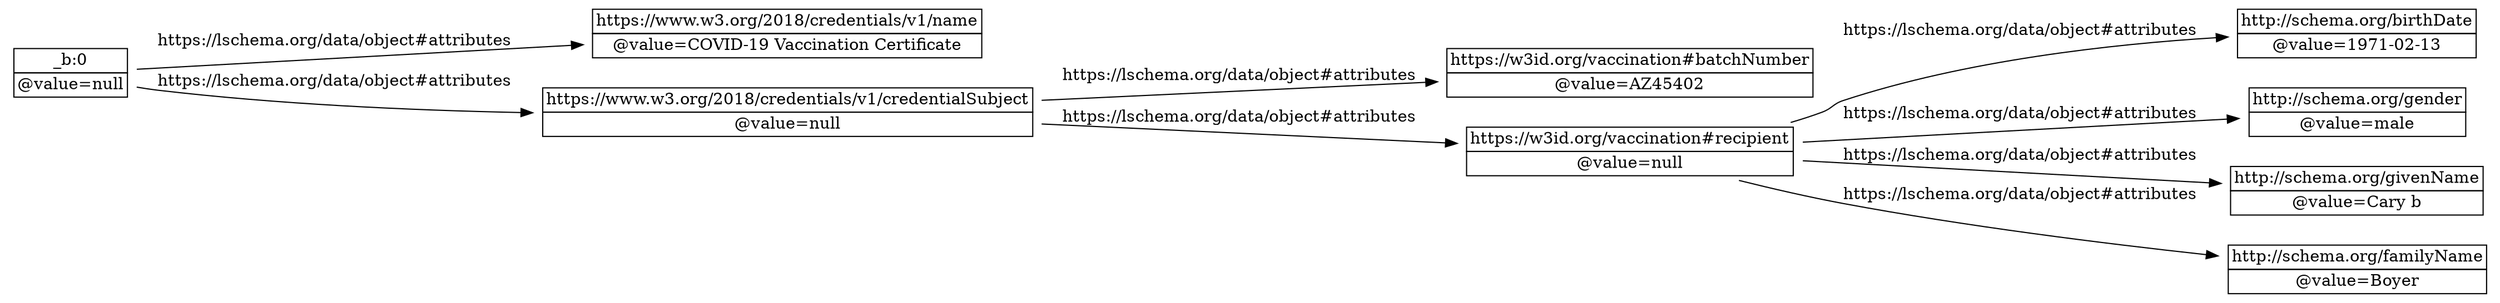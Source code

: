 digraph g {
rankdir="LR";
n0 [shape=plaintext label=<<TABLE BORDER="0" CELLSPACING="0" ID="n0"><TR><TD BORDER="1">_b:0</TD></TR><TR><TD BORDER="1">@value=null<br/></TD></TR></TABLE>>];
n1 [shape=plaintext label=<<TABLE BORDER="0" CELLSPACING="0" ID="n1"><TR><TD BORDER="1">http://schema.org/birthDate</TD></TR><TR><TD BORDER="1">@value=1971-02-13<br/></TD></TR></TABLE>>];
n2 [shape=plaintext label=<<TABLE BORDER="0" CELLSPACING="0" ID="n2"><TR><TD BORDER="1">https://w3id.org/vaccination#batchNumber</TD></TR><TR><TD BORDER="1">@value=AZ45402<br/></TD></TR></TABLE>>];
n3 [shape=plaintext label=<<TABLE BORDER="0" CELLSPACING="0" ID="n3"><TR><TD BORDER="1">http://schema.org/gender</TD></TR><TR><TD BORDER="1">@value=male<br/></TD></TR></TABLE>>];
n4 [shape=plaintext label=<<TABLE BORDER="0" CELLSPACING="0" ID="n4"><TR><TD BORDER="1">https://www.w3.org/2018/credentials/v1/name</TD></TR><TR><TD BORDER="1">@value=COVID-19 Vaccination Certificate<br/></TD></TR></TABLE>>];
n5 [shape=plaintext label=<<TABLE BORDER="0" CELLSPACING="0" ID="n5"><TR><TD BORDER="1">https://www.w3.org/2018/credentials/v1/credentialSubject</TD></TR><TR><TD BORDER="1">@value=null<br/></TD></TR></TABLE>>];
n6 [shape=plaintext label=<<TABLE BORDER="0" CELLSPACING="0" ID="n6"><TR><TD BORDER="1">http://schema.org/givenName</TD></TR><TR><TD BORDER="1">@value=Cary b<br/></TD></TR></TABLE>>];
n7 [shape=plaintext label=<<TABLE BORDER="0" CELLSPACING="0" ID="n7"><TR><TD BORDER="1">https://w3id.org/vaccination#recipient</TD></TR><TR><TD BORDER="1">@value=null<br/></TD></TR></TABLE>>];
n8 [shape=plaintext label=<<TABLE BORDER="0" CELLSPACING="0" ID="n8"><TR><TD BORDER="1">http://schema.org/familyName</TD></TR><TR><TD BORDER="1">@value=Boyer<br/></TD></TR></TABLE>>];
  n7 -> n6 [label="https://lschema.org/data/object#attributes"];
  n7 -> n8 [label="https://lschema.org/data/object#attributes"];
  n7 -> n3 [label="https://lschema.org/data/object#attributes"];
  n7 -> n1 [label="https://lschema.org/data/object#attributes"];
  n5 -> n2 [label="https://lschema.org/data/object#attributes"];
  n5 -> n7 [label="https://lschema.org/data/object#attributes"];
  n0 -> n4 [label="https://lschema.org/data/object#attributes"];
  n0 -> n5 [label="https://lschema.org/data/object#attributes"];
}
